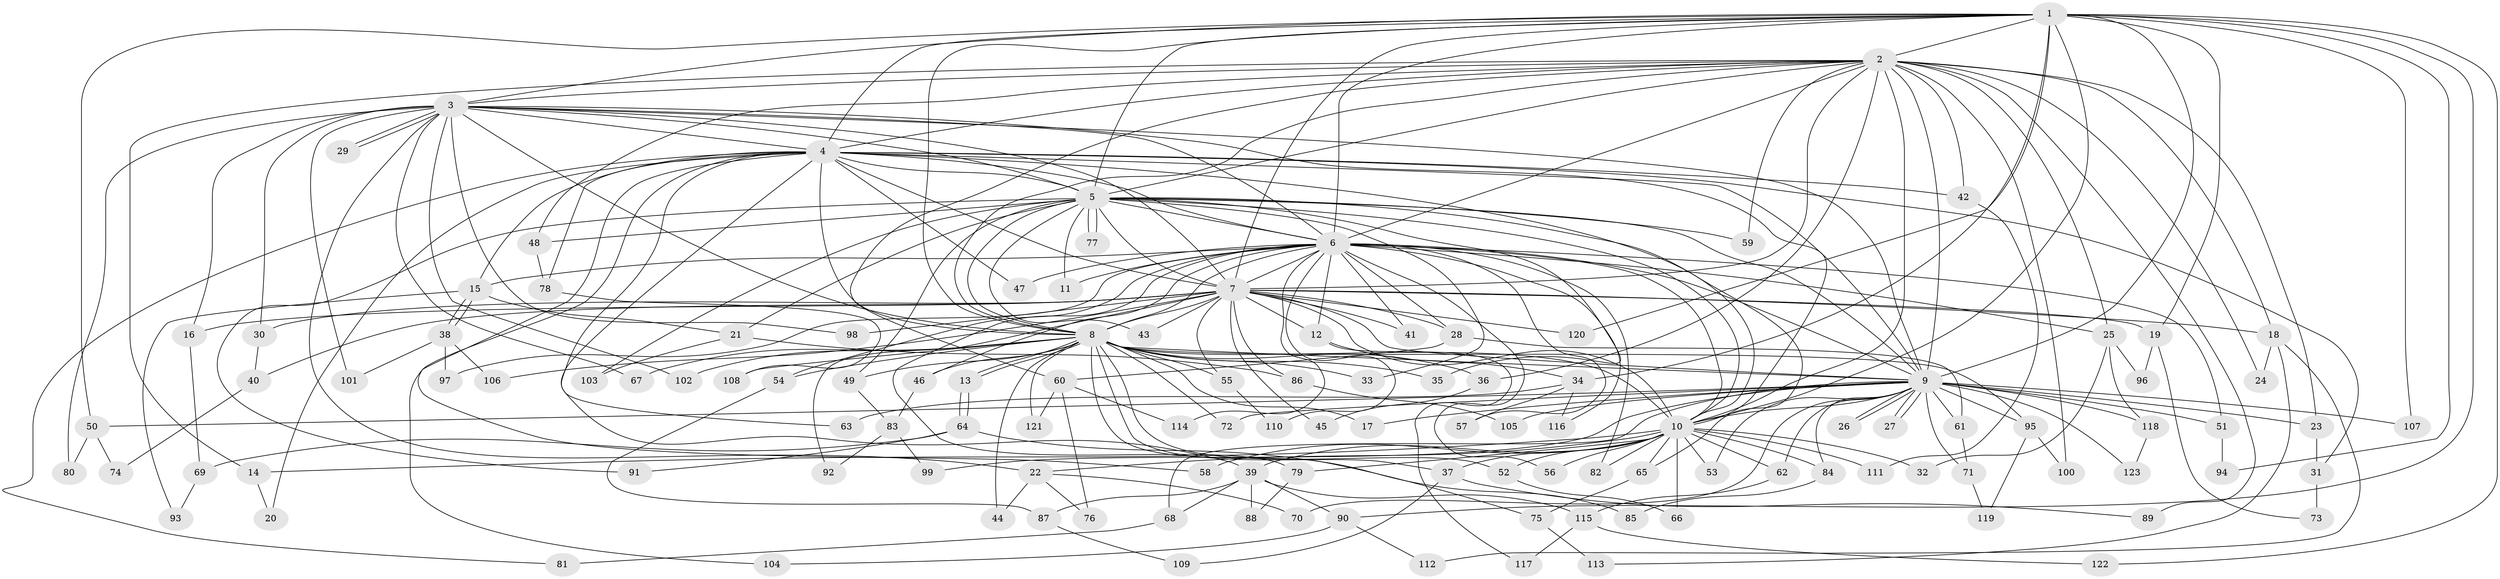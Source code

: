 // coarse degree distribution, {25: 0.01639344262295082, 21: 0.01639344262295082, 35: 0.01639344262295082, 16: 0.01639344262295082, 18: 0.01639344262295082, 14: 0.01639344262295082, 2: 0.39344262295081966, 3: 0.26229508196721313, 6: 0.01639344262295082, 4: 0.08196721311475409, 5: 0.06557377049180328, 1: 0.06557377049180328, 7: 0.01639344262295082}
// Generated by graph-tools (version 1.1) at 2025/17/03/04/25 18:17:22]
// undirected, 123 vertices, 271 edges
graph export_dot {
graph [start="1"]
  node [color=gray90,style=filled];
  1;
  2;
  3;
  4;
  5;
  6;
  7;
  8;
  9;
  10;
  11;
  12;
  13;
  14;
  15;
  16;
  17;
  18;
  19;
  20;
  21;
  22;
  23;
  24;
  25;
  26;
  27;
  28;
  29;
  30;
  31;
  32;
  33;
  34;
  35;
  36;
  37;
  38;
  39;
  40;
  41;
  42;
  43;
  44;
  45;
  46;
  47;
  48;
  49;
  50;
  51;
  52;
  53;
  54;
  55;
  56;
  57;
  58;
  59;
  60;
  61;
  62;
  63;
  64;
  65;
  66;
  67;
  68;
  69;
  70;
  71;
  72;
  73;
  74;
  75;
  76;
  77;
  78;
  79;
  80;
  81;
  82;
  83;
  84;
  85;
  86;
  87;
  88;
  89;
  90;
  91;
  92;
  93;
  94;
  95;
  96;
  97;
  98;
  99;
  100;
  101;
  102;
  103;
  104;
  105;
  106;
  107;
  108;
  109;
  110;
  111;
  112;
  113;
  114;
  115;
  116;
  117;
  118;
  119;
  120;
  121;
  122;
  123;
  1 -- 2;
  1 -- 3;
  1 -- 4;
  1 -- 5;
  1 -- 6;
  1 -- 7;
  1 -- 8;
  1 -- 9;
  1 -- 10;
  1 -- 19;
  1 -- 34;
  1 -- 50;
  1 -- 90;
  1 -- 94;
  1 -- 107;
  1 -- 120;
  1 -- 122;
  2 -- 3;
  2 -- 4;
  2 -- 5;
  2 -- 6;
  2 -- 7;
  2 -- 8;
  2 -- 9;
  2 -- 10;
  2 -- 14;
  2 -- 18;
  2 -- 23;
  2 -- 24;
  2 -- 25;
  2 -- 36;
  2 -- 42;
  2 -- 48;
  2 -- 59;
  2 -- 60;
  2 -- 89;
  2 -- 100;
  3 -- 4;
  3 -- 5;
  3 -- 6;
  3 -- 7;
  3 -- 8;
  3 -- 9;
  3 -- 10;
  3 -- 16;
  3 -- 22;
  3 -- 29;
  3 -- 29;
  3 -- 30;
  3 -- 67;
  3 -- 80;
  3 -- 98;
  3 -- 101;
  3 -- 102;
  4 -- 5;
  4 -- 6;
  4 -- 7;
  4 -- 8;
  4 -- 9;
  4 -- 10;
  4 -- 15;
  4 -- 20;
  4 -- 31;
  4 -- 39;
  4 -- 42;
  4 -- 47;
  4 -- 58;
  4 -- 63;
  4 -- 78;
  4 -- 81;
  4 -- 104;
  5 -- 6;
  5 -- 7;
  5 -- 8;
  5 -- 9;
  5 -- 10;
  5 -- 11;
  5 -- 21;
  5 -- 33;
  5 -- 35;
  5 -- 43;
  5 -- 48;
  5 -- 49;
  5 -- 59;
  5 -- 65;
  5 -- 77;
  5 -- 77;
  5 -- 91;
  5 -- 103;
  6 -- 7;
  6 -- 8;
  6 -- 9;
  6 -- 10;
  6 -- 11;
  6 -- 12;
  6 -- 15;
  6 -- 25;
  6 -- 28;
  6 -- 41;
  6 -- 46;
  6 -- 47;
  6 -- 51;
  6 -- 54;
  6 -- 56;
  6 -- 57;
  6 -- 79;
  6 -- 82;
  6 -- 97;
  6 -- 110;
  6 -- 114;
  6 -- 116;
  7 -- 8;
  7 -- 9;
  7 -- 10;
  7 -- 12;
  7 -- 16;
  7 -- 18;
  7 -- 19;
  7 -- 28;
  7 -- 30;
  7 -- 40;
  7 -- 41;
  7 -- 43;
  7 -- 45;
  7 -- 55;
  7 -- 86;
  7 -- 92;
  7 -- 98;
  7 -- 106;
  7 -- 120;
  8 -- 9;
  8 -- 10;
  8 -- 13;
  8 -- 13;
  8 -- 17;
  8 -- 33;
  8 -- 35;
  8 -- 36;
  8 -- 37;
  8 -- 44;
  8 -- 46;
  8 -- 49;
  8 -- 52;
  8 -- 54;
  8 -- 55;
  8 -- 67;
  8 -- 72;
  8 -- 75;
  8 -- 95;
  8 -- 102;
  8 -- 108;
  8 -- 121;
  9 -- 10;
  9 -- 17;
  9 -- 23;
  9 -- 26;
  9 -- 26;
  9 -- 27;
  9 -- 27;
  9 -- 50;
  9 -- 51;
  9 -- 53;
  9 -- 61;
  9 -- 62;
  9 -- 68;
  9 -- 70;
  9 -- 71;
  9 -- 72;
  9 -- 84;
  9 -- 95;
  9 -- 99;
  9 -- 105;
  9 -- 107;
  9 -- 118;
  9 -- 123;
  10 -- 14;
  10 -- 22;
  10 -- 32;
  10 -- 37;
  10 -- 39;
  10 -- 52;
  10 -- 53;
  10 -- 56;
  10 -- 58;
  10 -- 62;
  10 -- 65;
  10 -- 66;
  10 -- 79;
  10 -- 82;
  10 -- 84;
  10 -- 111;
  12 -- 34;
  12 -- 117;
  13 -- 64;
  13 -- 64;
  14 -- 20;
  15 -- 21;
  15 -- 38;
  15 -- 38;
  15 -- 93;
  16 -- 69;
  18 -- 24;
  18 -- 112;
  18 -- 113;
  19 -- 73;
  19 -- 96;
  21 -- 86;
  21 -- 103;
  22 -- 44;
  22 -- 70;
  22 -- 76;
  23 -- 31;
  25 -- 32;
  25 -- 96;
  25 -- 118;
  28 -- 60;
  28 -- 61;
  30 -- 40;
  31 -- 73;
  34 -- 57;
  34 -- 63;
  34 -- 116;
  36 -- 45;
  37 -- 89;
  37 -- 109;
  38 -- 97;
  38 -- 101;
  38 -- 106;
  39 -- 68;
  39 -- 87;
  39 -- 88;
  39 -- 90;
  39 -- 115;
  40 -- 74;
  42 -- 111;
  46 -- 83;
  48 -- 78;
  49 -- 83;
  50 -- 74;
  50 -- 80;
  51 -- 94;
  52 -- 66;
  54 -- 87;
  55 -- 110;
  60 -- 76;
  60 -- 114;
  60 -- 121;
  61 -- 71;
  62 -- 115;
  64 -- 69;
  64 -- 85;
  64 -- 91;
  65 -- 75;
  68 -- 81;
  69 -- 93;
  71 -- 119;
  75 -- 113;
  78 -- 108;
  79 -- 88;
  83 -- 92;
  83 -- 99;
  84 -- 85;
  86 -- 105;
  87 -- 109;
  90 -- 104;
  90 -- 112;
  95 -- 100;
  95 -- 119;
  115 -- 117;
  115 -- 122;
  118 -- 123;
}
